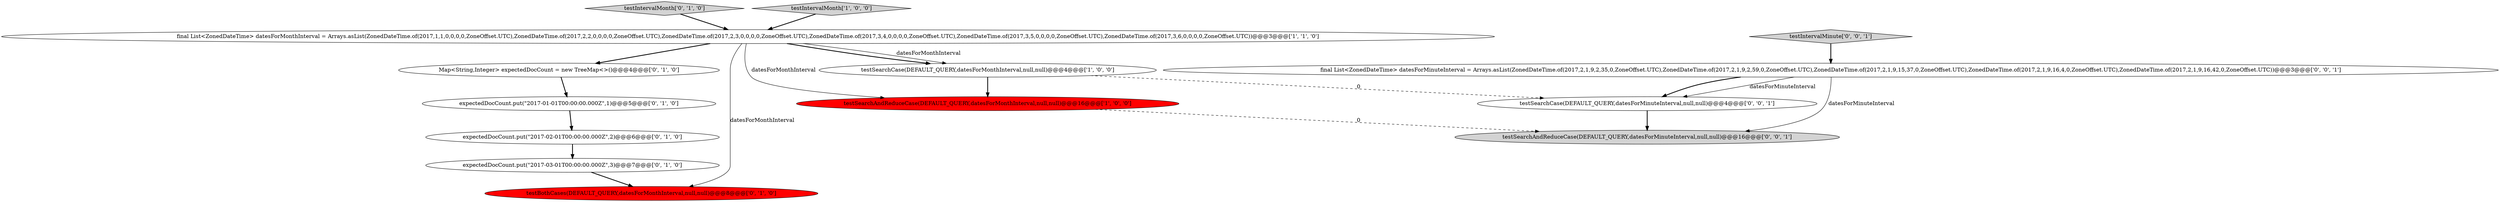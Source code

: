 digraph {
7 [style = filled, label = "expectedDocCount.put(\"2017-03-01T00:00:00.000Z\",3)@@@7@@@['0', '1', '0']", fillcolor = white, shape = ellipse image = "AAA0AAABBB2BBB"];
8 [style = filled, label = "Map<String,Integer> expectedDocCount = new TreeMap<>()@@@4@@@['0', '1', '0']", fillcolor = white, shape = ellipse image = "AAA0AAABBB2BBB"];
5 [style = filled, label = "testBothCases(DEFAULT_QUERY,datesForMonthInterval,null,null)@@@8@@@['0', '1', '0']", fillcolor = red, shape = ellipse image = "AAA1AAABBB2BBB"];
11 [style = filled, label = "testIntervalMinute['0', '0', '1']", fillcolor = lightgray, shape = diamond image = "AAA0AAABBB3BBB"];
4 [style = filled, label = "testIntervalMonth['0', '1', '0']", fillcolor = lightgray, shape = diamond image = "AAA0AAABBB2BBB"];
1 [style = filled, label = "testSearchAndReduceCase(DEFAULT_QUERY,datesForMonthInterval,null,null)@@@16@@@['1', '0', '0']", fillcolor = red, shape = ellipse image = "AAA1AAABBB1BBB"];
0 [style = filled, label = "testIntervalMonth['1', '0', '0']", fillcolor = lightgray, shape = diamond image = "AAA0AAABBB1BBB"];
6 [style = filled, label = "expectedDocCount.put(\"2017-01-01T00:00:00.000Z\",1)@@@5@@@['0', '1', '0']", fillcolor = white, shape = ellipse image = "AAA0AAABBB2BBB"];
10 [style = filled, label = "testSearchCase(DEFAULT_QUERY,datesForMinuteInterval,null,null)@@@4@@@['0', '0', '1']", fillcolor = white, shape = ellipse image = "AAA0AAABBB3BBB"];
9 [style = filled, label = "expectedDocCount.put(\"2017-02-01T00:00:00.000Z\",2)@@@6@@@['0', '1', '0']", fillcolor = white, shape = ellipse image = "AAA0AAABBB2BBB"];
2 [style = filled, label = "final List<ZonedDateTime> datesForMonthInterval = Arrays.asList(ZonedDateTime.of(2017,1,1,0,0,0,0,ZoneOffset.UTC),ZonedDateTime.of(2017,2,2,0,0,0,0,ZoneOffset.UTC),ZonedDateTime.of(2017,2,3,0,0,0,0,ZoneOffset.UTC),ZonedDateTime.of(2017,3,4,0,0,0,0,ZoneOffset.UTC),ZonedDateTime.of(2017,3,5,0,0,0,0,ZoneOffset.UTC),ZonedDateTime.of(2017,3,6,0,0,0,0,ZoneOffset.UTC))@@@3@@@['1', '1', '0']", fillcolor = white, shape = ellipse image = "AAA0AAABBB1BBB"];
3 [style = filled, label = "testSearchCase(DEFAULT_QUERY,datesForMonthInterval,null,null)@@@4@@@['1', '0', '0']", fillcolor = white, shape = ellipse image = "AAA0AAABBB1BBB"];
12 [style = filled, label = "final List<ZonedDateTime> datesForMinuteInterval = Arrays.asList(ZonedDateTime.of(2017,2,1,9,2,35,0,ZoneOffset.UTC),ZonedDateTime.of(2017,2,1,9,2,59,0,ZoneOffset.UTC),ZonedDateTime.of(2017,2,1,9,15,37,0,ZoneOffset.UTC),ZonedDateTime.of(2017,2,1,9,16,4,0,ZoneOffset.UTC),ZonedDateTime.of(2017,2,1,9,16,42,0,ZoneOffset.UTC))@@@3@@@['0', '0', '1']", fillcolor = white, shape = ellipse image = "AAA0AAABBB3BBB"];
13 [style = filled, label = "testSearchAndReduceCase(DEFAULT_QUERY,datesForMinuteInterval,null,null)@@@16@@@['0', '0', '1']", fillcolor = lightgray, shape = ellipse image = "AAA0AAABBB3BBB"];
3->10 [style = dashed, label="0"];
7->5 [style = bold, label=""];
8->6 [style = bold, label=""];
12->10 [style = bold, label=""];
12->10 [style = solid, label="datesForMinuteInterval"];
4->2 [style = bold, label=""];
11->12 [style = bold, label=""];
12->13 [style = solid, label="datesForMinuteInterval"];
6->9 [style = bold, label=""];
3->1 [style = bold, label=""];
2->1 [style = solid, label="datesForMonthInterval"];
2->5 [style = solid, label="datesForMonthInterval"];
9->7 [style = bold, label=""];
10->13 [style = bold, label=""];
2->3 [style = bold, label=""];
2->8 [style = bold, label=""];
0->2 [style = bold, label=""];
1->13 [style = dashed, label="0"];
2->3 [style = solid, label="datesForMonthInterval"];
}

